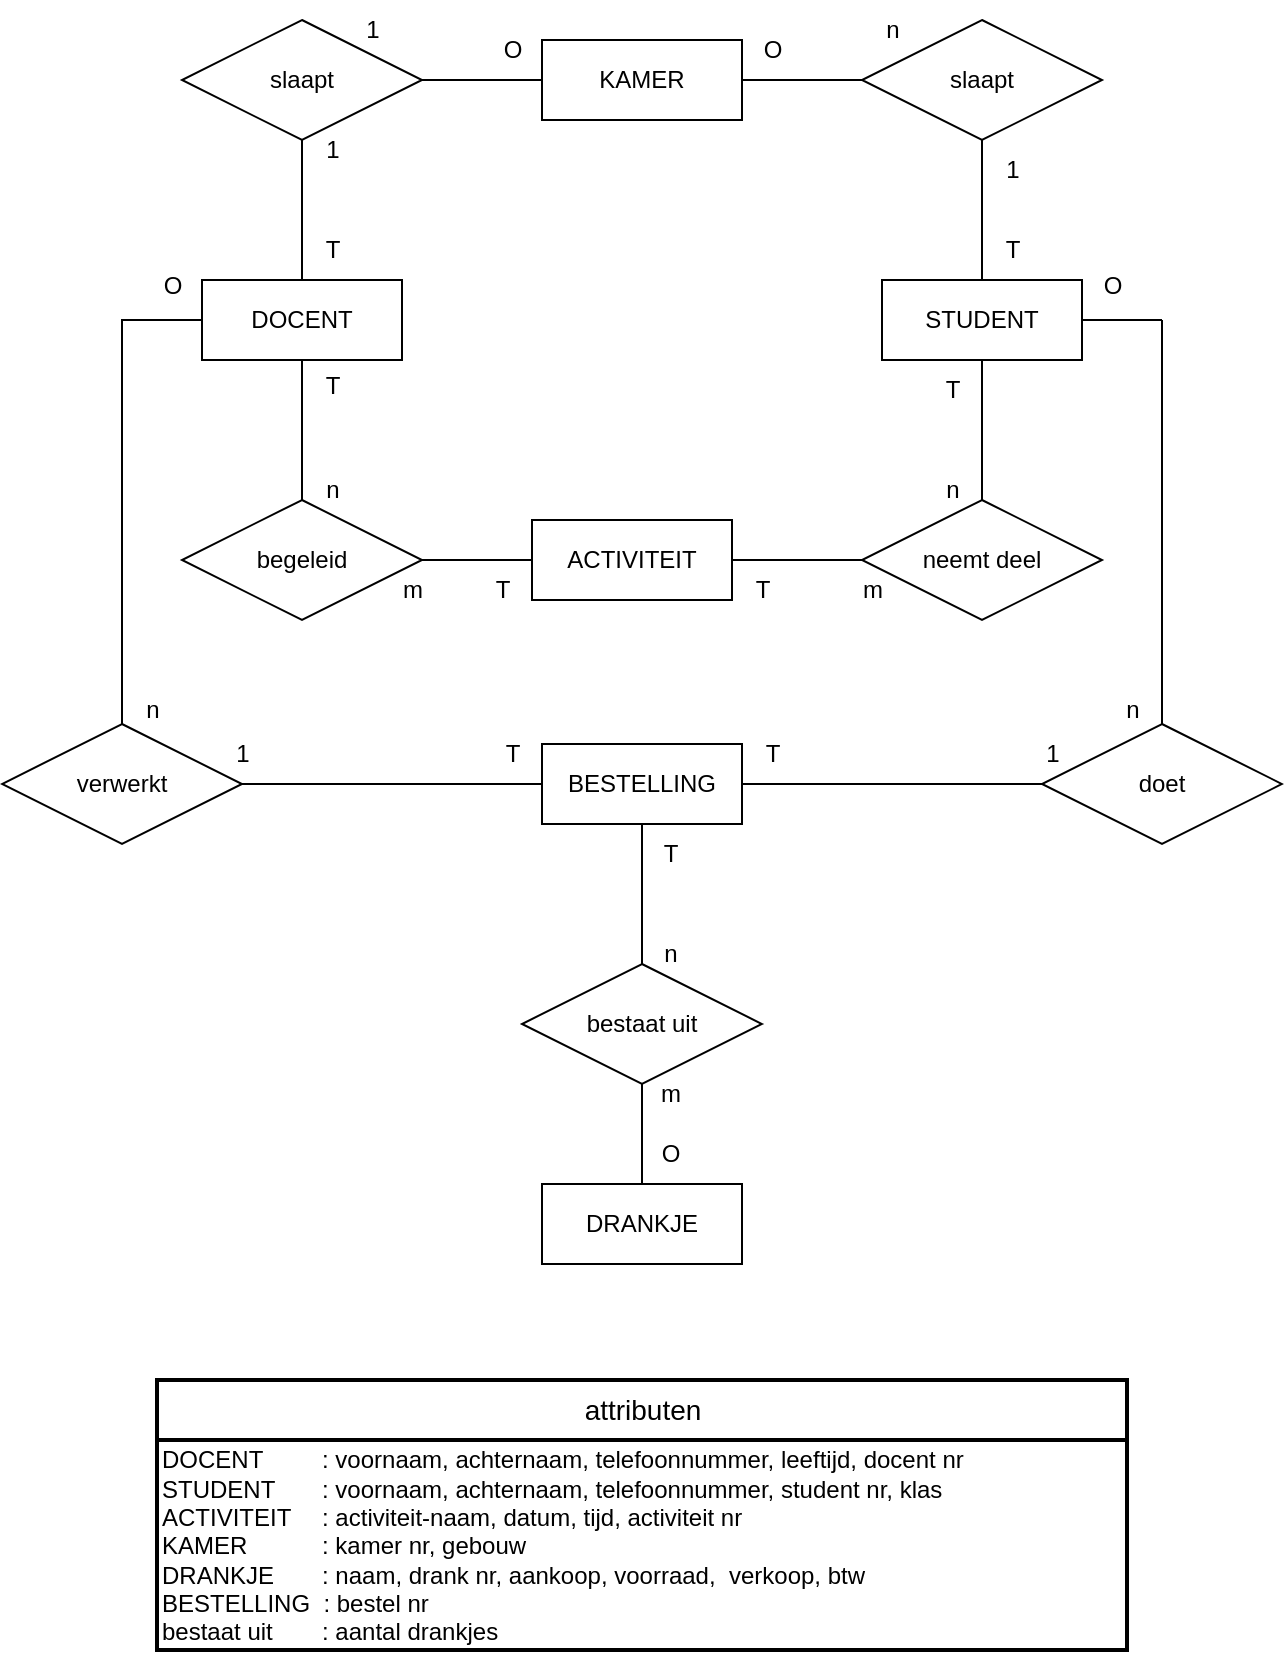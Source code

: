 <mxfile version="23.1.4" type="device">
  <diagram name="Pagina-1" id="Z-aRBNLCHlmjmIRSi3kA">
    <mxGraphModel dx="1434" dy="750" grid="1" gridSize="10" guides="1" tooltips="1" connect="1" arrows="1" fold="1" page="1" pageScale="1" pageWidth="827" pageHeight="1169" math="0" shadow="0">
      <root>
        <mxCell id="0" />
        <mxCell id="1" parent="0" />
        <mxCell id="k1goJdBVAgfSbIwCHlyR-1" value="DOCENT" style="whiteSpace=wrap;html=1;align=center;" parent="1" vertex="1">
          <mxGeometry x="180" y="320" width="100" height="40" as="geometry" />
        </mxCell>
        <mxCell id="k1goJdBVAgfSbIwCHlyR-2" value="KAMER" style="whiteSpace=wrap;html=1;align=center;" parent="1" vertex="1">
          <mxGeometry x="350" y="200" width="100" height="40" as="geometry" />
        </mxCell>
        <mxCell id="k1goJdBVAgfSbIwCHlyR-5" value="STUDENT" style="whiteSpace=wrap;html=1;align=center;" parent="1" vertex="1">
          <mxGeometry x="520" y="320" width="100" height="40" as="geometry" />
        </mxCell>
        <mxCell id="k1goJdBVAgfSbIwCHlyR-6" value="slaapt" style="shape=rhombus;perimeter=rhombusPerimeter;whiteSpace=wrap;html=1;align=center;" parent="1" vertex="1">
          <mxGeometry x="170" y="190" width="120" height="60" as="geometry" />
        </mxCell>
        <mxCell id="k1goJdBVAgfSbIwCHlyR-7" value="slaapt" style="shape=rhombus;perimeter=rhombusPerimeter;whiteSpace=wrap;html=1;align=center;" parent="1" vertex="1">
          <mxGeometry x="510" y="190" width="120" height="60" as="geometry" />
        </mxCell>
        <mxCell id="k1goJdBVAgfSbIwCHlyR-8" value="" style="endArrow=none;html=1;rounded=0;entryX=1;entryY=0.5;entryDx=0;entryDy=0;exitX=0;exitY=0.5;exitDx=0;exitDy=0;" parent="1" source="k1goJdBVAgfSbIwCHlyR-2" target="k1goJdBVAgfSbIwCHlyR-6" edge="1">
          <mxGeometry width="50" height="50" relative="1" as="geometry">
            <mxPoint x="120" y="200" as="sourcePoint" />
            <mxPoint x="180" y="210" as="targetPoint" />
            <Array as="points" />
          </mxGeometry>
        </mxCell>
        <mxCell id="k1goJdBVAgfSbIwCHlyR-9" value="" style="endArrow=none;html=1;rounded=0;entryX=0;entryY=0.5;entryDx=0;entryDy=0;exitX=1;exitY=0.5;exitDx=0;exitDy=0;" parent="1" source="k1goJdBVAgfSbIwCHlyR-2" target="k1goJdBVAgfSbIwCHlyR-7" edge="1">
          <mxGeometry width="50" height="50" relative="1" as="geometry">
            <mxPoint x="425" y="120" as="sourcePoint" />
            <mxPoint x="340" y="200" as="targetPoint" />
            <Array as="points" />
          </mxGeometry>
        </mxCell>
        <mxCell id="k1goJdBVAgfSbIwCHlyR-10" value="" style="endArrow=none;html=1;rounded=0;exitX=0.5;exitY=0;exitDx=0;exitDy=0;entryX=0.5;entryY=1;entryDx=0;entryDy=0;" parent="1" source="k1goJdBVAgfSbIwCHlyR-1" edge="1" target="k1goJdBVAgfSbIwCHlyR-6">
          <mxGeometry width="50" height="50" relative="1" as="geometry">
            <mxPoint x="240" y="310" as="sourcePoint" />
            <mxPoint x="290" y="260" as="targetPoint" />
          </mxGeometry>
        </mxCell>
        <mxCell id="k1goJdBVAgfSbIwCHlyR-12" value="" style="endArrow=none;html=1;rounded=0;entryX=0.5;entryY=0;entryDx=0;entryDy=0;exitX=0.5;exitY=1;exitDx=0;exitDy=0;" parent="1" target="k1goJdBVAgfSbIwCHlyR-5" edge="1" source="k1goJdBVAgfSbIwCHlyR-7">
          <mxGeometry width="50" height="50" relative="1" as="geometry">
            <mxPoint x="520" y="260" as="sourcePoint" />
            <mxPoint x="435" y="340" as="targetPoint" />
          </mxGeometry>
        </mxCell>
        <mxCell id="k1goJdBVAgfSbIwCHlyR-13" value="1" style="text;html=1;align=center;verticalAlign=middle;resizable=0;points=[];autosize=1;strokeColor=none;fillColor=none;" parent="1" vertex="1">
          <mxGeometry x="230" y="240" width="30" height="30" as="geometry" />
        </mxCell>
        <mxCell id="k1goJdBVAgfSbIwCHlyR-14" value="T" style="text;html=1;align=center;verticalAlign=middle;resizable=0;points=[];autosize=1;strokeColor=none;fillColor=none;" parent="1" vertex="1">
          <mxGeometry x="230" y="290" width="30" height="30" as="geometry" />
        </mxCell>
        <mxCell id="k1goJdBVAgfSbIwCHlyR-15" value="1" style="text;html=1;align=center;verticalAlign=middle;resizable=0;points=[];autosize=1;strokeColor=none;fillColor=none;" parent="1" vertex="1">
          <mxGeometry x="570" y="250" width="30" height="30" as="geometry" />
        </mxCell>
        <mxCell id="k1goJdBVAgfSbIwCHlyR-16" value="T" style="text;html=1;align=center;verticalAlign=middle;resizable=0;points=[];autosize=1;strokeColor=none;fillColor=none;" parent="1" vertex="1">
          <mxGeometry x="570" y="290" width="30" height="30" as="geometry" />
        </mxCell>
        <mxCell id="k1goJdBVAgfSbIwCHlyR-18" value="O" style="text;html=1;align=center;verticalAlign=middle;resizable=0;points=[];autosize=1;strokeColor=none;fillColor=none;" parent="1" vertex="1">
          <mxGeometry x="320" y="190" width="30" height="30" as="geometry" />
        </mxCell>
        <mxCell id="k1goJdBVAgfSbIwCHlyR-19" value="O" style="text;html=1;align=center;verticalAlign=middle;resizable=0;points=[];autosize=1;strokeColor=none;fillColor=none;" parent="1" vertex="1">
          <mxGeometry x="450" y="190" width="30" height="30" as="geometry" />
        </mxCell>
        <mxCell id="k1goJdBVAgfSbIwCHlyR-20" value="1" style="text;html=1;align=center;verticalAlign=middle;resizable=0;points=[];autosize=1;strokeColor=none;fillColor=none;" parent="1" vertex="1">
          <mxGeometry x="250" y="180" width="30" height="30" as="geometry" />
        </mxCell>
        <mxCell id="k1goJdBVAgfSbIwCHlyR-21" value="n" style="text;html=1;align=center;verticalAlign=middle;resizable=0;points=[];autosize=1;strokeColor=none;fillColor=none;" parent="1" vertex="1">
          <mxGeometry x="510" y="180" width="30" height="30" as="geometry" />
        </mxCell>
        <mxCell id="k1goJdBVAgfSbIwCHlyR-22" value="begeleid" style="shape=rhombus;perimeter=rhombusPerimeter;whiteSpace=wrap;html=1;align=center;" parent="1" vertex="1">
          <mxGeometry x="170" y="430" width="120" height="60" as="geometry" />
        </mxCell>
        <mxCell id="k1goJdBVAgfSbIwCHlyR-23" value="" style="endArrow=none;html=1;rounded=0;entryX=0.5;entryY=0;entryDx=0;entryDy=0;exitX=0.5;exitY=1;exitDx=0;exitDy=0;" parent="1" edge="1" target="k1goJdBVAgfSbIwCHlyR-22" source="k1goJdBVAgfSbIwCHlyR-1">
          <mxGeometry width="50" height="50" relative="1" as="geometry">
            <mxPoint x="250" y="360" as="sourcePoint" />
            <mxPoint x="275" y="420" as="targetPoint" />
          </mxGeometry>
        </mxCell>
        <mxCell id="k1goJdBVAgfSbIwCHlyR-25" value="" style="endArrow=none;html=1;rounded=0;exitX=0.5;exitY=0;exitDx=0;exitDy=0;entryX=0.5;entryY=1;entryDx=0;entryDy=0;" parent="1" edge="1" target="k1goJdBVAgfSbIwCHlyR-5" source="k1goJdBVAgfSbIwCHlyR-26">
          <mxGeometry width="50" height="50" relative="1" as="geometry">
            <mxPoint x="520" y="420" as="sourcePoint" />
            <mxPoint x="555" y="360" as="targetPoint" />
          </mxGeometry>
        </mxCell>
        <mxCell id="k1goJdBVAgfSbIwCHlyR-26" value="neemt deel" style="shape=rhombus;perimeter=rhombusPerimeter;whiteSpace=wrap;html=1;align=center;" parent="1" vertex="1">
          <mxGeometry x="510" y="430" width="120" height="60" as="geometry" />
        </mxCell>
        <mxCell id="k1goJdBVAgfSbIwCHlyR-28" value="" style="endArrow=none;html=1;rounded=0;entryX=0;entryY=0.5;entryDx=0;entryDy=0;exitX=1;exitY=0.5;exitDx=0;exitDy=0;" parent="1" edge="1" target="k1goJdBVAgfSbIwCHlyR-30" source="k1goJdBVAgfSbIwCHlyR-22">
          <mxGeometry width="50" height="50" relative="1" as="geometry">
            <mxPoint x="275" y="500" as="sourcePoint" />
            <mxPoint x="370" y="580" as="targetPoint" />
          </mxGeometry>
        </mxCell>
        <mxCell id="k1goJdBVAgfSbIwCHlyR-29" value="" style="endArrow=none;html=1;rounded=0;entryX=1;entryY=0.5;entryDx=0;entryDy=0;exitX=0;exitY=0.5;exitDx=0;exitDy=0;" parent="1" edge="1" target="k1goJdBVAgfSbIwCHlyR-30" source="k1goJdBVAgfSbIwCHlyR-26">
          <mxGeometry width="50" height="50" relative="1" as="geometry">
            <mxPoint x="520" y="500" as="sourcePoint" />
            <mxPoint x="435" y="580" as="targetPoint" />
          </mxGeometry>
        </mxCell>
        <mxCell id="k1goJdBVAgfSbIwCHlyR-30" value="ACTIVITEIT" style="whiteSpace=wrap;html=1;align=center;" parent="1" vertex="1">
          <mxGeometry x="345" y="440" width="100" height="40" as="geometry" />
        </mxCell>
        <mxCell id="k1goJdBVAgfSbIwCHlyR-32" value="T" style="text;html=1;align=center;verticalAlign=middle;resizable=0;points=[];autosize=1;strokeColor=none;fillColor=none;" parent="1" vertex="1">
          <mxGeometry x="230" y="358" width="30" height="30" as="geometry" />
        </mxCell>
        <mxCell id="k1goJdBVAgfSbIwCHlyR-33" value="n" style="text;html=1;align=center;verticalAlign=middle;resizable=0;points=[];autosize=1;strokeColor=none;fillColor=none;" parent="1" vertex="1">
          <mxGeometry x="230" y="410" width="30" height="30" as="geometry" />
        </mxCell>
        <mxCell id="k1goJdBVAgfSbIwCHlyR-35" value="T" style="text;html=1;align=center;verticalAlign=middle;resizable=0;points=[];autosize=1;strokeColor=none;fillColor=none;" parent="1" vertex="1">
          <mxGeometry x="540" y="360" width="30" height="30" as="geometry" />
        </mxCell>
        <mxCell id="k1goJdBVAgfSbIwCHlyR-36" value="n" style="text;html=1;align=center;verticalAlign=middle;resizable=0;points=[];autosize=1;strokeColor=none;fillColor=none;" parent="1" vertex="1">
          <mxGeometry x="540" y="410" width="30" height="30" as="geometry" />
        </mxCell>
        <mxCell id="k1goJdBVAgfSbIwCHlyR-37" value="m" style="text;html=1;align=center;verticalAlign=middle;resizable=0;points=[];autosize=1;strokeColor=none;fillColor=none;" parent="1" vertex="1">
          <mxGeometry x="270" y="460" width="30" height="30" as="geometry" />
        </mxCell>
        <mxCell id="k1goJdBVAgfSbIwCHlyR-38" value="T" style="text;html=1;align=center;verticalAlign=middle;resizable=0;points=[];autosize=1;strokeColor=none;fillColor=none;" parent="1" vertex="1">
          <mxGeometry x="315" y="460" width="30" height="30" as="geometry" />
        </mxCell>
        <mxCell id="k1goJdBVAgfSbIwCHlyR-40" value="m" style="text;html=1;align=center;verticalAlign=middle;resizable=0;points=[];autosize=1;strokeColor=none;fillColor=none;" parent="1" vertex="1">
          <mxGeometry x="500" y="460" width="30" height="30" as="geometry" />
        </mxCell>
        <mxCell id="k1goJdBVAgfSbIwCHlyR-41" value="T" style="text;html=1;align=center;verticalAlign=middle;resizable=0;points=[];autosize=1;strokeColor=none;fillColor=none;" parent="1" vertex="1">
          <mxGeometry x="445" y="460" width="30" height="30" as="geometry" />
        </mxCell>
        <mxCell id="k1goJdBVAgfSbIwCHlyR-46" value="" style="endArrow=none;html=1;rounded=0;exitX=1;exitY=0.5;exitDx=0;exitDy=0;" parent="1" source="k1goJdBVAgfSbIwCHlyR-5" edge="1">
          <mxGeometry width="50" height="50" relative="1" as="geometry">
            <mxPoint x="620" y="330" as="sourcePoint" />
            <mxPoint x="660" y="340" as="targetPoint" />
          </mxGeometry>
        </mxCell>
        <mxCell id="k1goJdBVAgfSbIwCHlyR-48" value="" style="endArrow=none;html=1;rounded=0;exitX=0.5;exitY=0;exitDx=0;exitDy=0;" parent="1" edge="1" source="k1goJdBVAgfSbIwCHlyR-52">
          <mxGeometry width="50" height="50" relative="1" as="geometry">
            <mxPoint x="140" y="340" as="sourcePoint" />
            <mxPoint x="180" y="340" as="targetPoint" />
            <Array as="points">
              <mxPoint x="140" y="340" />
            </Array>
          </mxGeometry>
        </mxCell>
        <mxCell id="k1goJdBVAgfSbIwCHlyR-51" value="BESTELLING" style="whiteSpace=wrap;html=1;align=center;" parent="1" vertex="1">
          <mxGeometry x="350" y="552" width="100" height="40" as="geometry" />
        </mxCell>
        <mxCell id="k1goJdBVAgfSbIwCHlyR-52" value="verwerkt" style="shape=rhombus;perimeter=rhombusPerimeter;whiteSpace=wrap;html=1;align=center;" parent="1" vertex="1">
          <mxGeometry x="80" y="542" width="120" height="60" as="geometry" />
        </mxCell>
        <mxCell id="k1goJdBVAgfSbIwCHlyR-55" value="" style="endArrow=none;html=1;rounded=0;entryX=1;entryY=0.5;entryDx=0;entryDy=0;exitX=0;exitY=0.5;exitDx=0;exitDy=0;" parent="1" edge="1" target="k1goJdBVAgfSbIwCHlyR-52" source="k1goJdBVAgfSbIwCHlyR-51">
          <mxGeometry width="50" height="50" relative="1" as="geometry">
            <mxPoint x="140" y="702" as="sourcePoint" />
            <mxPoint x="139.63" y="602" as="targetPoint" />
          </mxGeometry>
        </mxCell>
        <mxCell id="k1goJdBVAgfSbIwCHlyR-57" value="doet" style="shape=rhombus;perimeter=rhombusPerimeter;whiteSpace=wrap;html=1;align=center;" parent="1" vertex="1">
          <mxGeometry x="600" y="542" width="120" height="60" as="geometry" />
        </mxCell>
        <mxCell id="k1goJdBVAgfSbIwCHlyR-59" value="" style="endArrow=none;html=1;rounded=0;entryX=0;entryY=0.5;entryDx=0;entryDy=0;exitX=1;exitY=0.5;exitDx=0;exitDy=0;" parent="1" edge="1" target="k1goJdBVAgfSbIwCHlyR-57" source="k1goJdBVAgfSbIwCHlyR-51">
          <mxGeometry width="50" height="50" relative="1" as="geometry">
            <mxPoint x="520" y="572" as="sourcePoint" />
            <mxPoint x="659.63" y="602" as="targetPoint" />
          </mxGeometry>
        </mxCell>
        <mxCell id="k1goJdBVAgfSbIwCHlyR-61" value="" style="endArrow=none;html=1;rounded=0;exitX=1;exitY=0.5;exitDx=0;exitDy=0;entryX=0.5;entryY=0;entryDx=0;entryDy=0;" parent="1" target="k1goJdBVAgfSbIwCHlyR-57" edge="1">
          <mxGeometry width="50" height="50" relative="1" as="geometry">
            <mxPoint x="660" y="340" as="sourcePoint" />
            <mxPoint x="730" y="420" as="targetPoint" />
          </mxGeometry>
        </mxCell>
        <mxCell id="k1goJdBVAgfSbIwCHlyR-63" value="T" style="text;html=1;align=center;verticalAlign=middle;resizable=0;points=[];autosize=1;strokeColor=none;fillColor=none;" parent="1" vertex="1">
          <mxGeometry x="320" y="542" width="30" height="30" as="geometry" />
        </mxCell>
        <mxCell id="k1goJdBVAgfSbIwCHlyR-64" value="T" style="text;html=1;align=center;verticalAlign=middle;resizable=0;points=[];autosize=1;strokeColor=none;fillColor=none;" parent="1" vertex="1">
          <mxGeometry x="450" y="542" width="30" height="30" as="geometry" />
        </mxCell>
        <mxCell id="k1goJdBVAgfSbIwCHlyR-65" value="1" style="text;html=1;align=center;verticalAlign=middle;resizable=0;points=[];autosize=1;strokeColor=none;fillColor=none;" parent="1" vertex="1">
          <mxGeometry x="185" y="542" width="30" height="30" as="geometry" />
        </mxCell>
        <mxCell id="k1goJdBVAgfSbIwCHlyR-66" value="1" style="text;html=1;align=center;verticalAlign=middle;resizable=0;points=[];autosize=1;strokeColor=none;fillColor=none;" parent="1" vertex="1">
          <mxGeometry x="590" y="542" width="30" height="30" as="geometry" />
        </mxCell>
        <mxCell id="k1goJdBVAgfSbIwCHlyR-67" value="O" style="text;html=1;align=center;verticalAlign=middle;resizable=0;points=[];autosize=1;strokeColor=none;fillColor=none;" parent="1" vertex="1">
          <mxGeometry x="150" y="308" width="30" height="30" as="geometry" />
        </mxCell>
        <mxCell id="k1goJdBVAgfSbIwCHlyR-68" value="O" style="text;html=1;align=center;verticalAlign=middle;resizable=0;points=[];autosize=1;strokeColor=none;fillColor=none;" parent="1" vertex="1">
          <mxGeometry x="620" y="308" width="30" height="30" as="geometry" />
        </mxCell>
        <mxCell id="k1goJdBVAgfSbIwCHlyR-69" value="n" style="text;html=1;align=center;verticalAlign=middle;resizable=0;points=[];autosize=1;strokeColor=none;fillColor=none;" parent="1" vertex="1">
          <mxGeometry x="140" y="520" width="30" height="30" as="geometry" />
        </mxCell>
        <mxCell id="k1goJdBVAgfSbIwCHlyR-70" value="n" style="text;html=1;align=center;verticalAlign=middle;resizable=0;points=[];autosize=1;strokeColor=none;fillColor=none;" parent="1" vertex="1">
          <mxGeometry x="630" y="520" width="30" height="30" as="geometry" />
        </mxCell>
        <mxCell id="k1goJdBVAgfSbIwCHlyR-78" value="attributen" style="swimlane;childLayout=stackLayout;horizontal=1;startSize=30;horizontalStack=0;rounded=1;fontSize=14;fontStyle=0;strokeWidth=2;resizeParent=0;resizeLast=1;shadow=0;dashed=0;align=center;arcSize=0;whiteSpace=wrap;html=1;" parent="1" vertex="1">
          <mxGeometry x="157.5" y="870" width="485" height="135" as="geometry" />
        </mxCell>
        <mxCell id="k1goJdBVAgfSbIwCHlyR-82" value="DOCENT&amp;nbsp;&lt;span style=&quot;white-space: pre;&quot;&gt;&#x9;&lt;/span&gt;: voornaam, achternaam, telefoonnummer, leeftijd, docent nr&lt;br&gt;STUDENT&lt;span style=&quot;white-space: pre;&quot;&gt;&#x9;&lt;/span&gt;: voornaam, achternaam, telefoonnummer, student nr, klas&lt;br&gt;ACTIVITEIT&lt;span style=&quot;white-space: pre;&quot;&gt;&#x9;&lt;/span&gt;: activiteit-naam, datum, tijd, activiteit nr&lt;br&gt;KAMER&lt;span style=&quot;white-space: pre;&quot;&gt;&#x9;&lt;/span&gt;&lt;span style=&quot;white-space: pre;&quot;&gt;&#x9;&lt;/span&gt;: kamer nr, gebouw&lt;br&gt;DRANKJE&lt;span style=&quot;white-space: pre;&quot;&gt;&#x9;&lt;/span&gt;: naam, drank nr, aankoop, voorraad,&amp;nbsp; verkoop, btw&lt;br&gt;BESTELLING&amp;nbsp; : bestel nr&lt;br&gt;bestaat uit&lt;span style=&quot;white-space: pre;&quot;&gt;&#x9;&lt;/span&gt;: aantal drankjes" style="text;html=1;align=left;verticalAlign=middle;resizable=0;points=[];autosize=1;strokeColor=none;fillColor=none;" parent="k1goJdBVAgfSbIwCHlyR-78" vertex="1">
          <mxGeometry y="30" width="485" height="105" as="geometry" />
        </mxCell>
        <mxCell id="k1goJdBVAgfSbIwCHlyR-87" value="" style="endArrow=none;html=1;rounded=0;exitX=0.5;exitY=1;exitDx=0;exitDy=0;entryX=0.5;entryY=0;entryDx=0;entryDy=0;" parent="1" source="k1goJdBVAgfSbIwCHlyR-51" edge="1" target="k1goJdBVAgfSbIwCHlyR-89">
          <mxGeometry relative="1" as="geometry">
            <mxPoint x="330" y="762" as="sourcePoint" />
            <mxPoint x="400" y="812" as="targetPoint" />
          </mxGeometry>
        </mxCell>
        <mxCell id="k1goJdBVAgfSbIwCHlyR-89" value="bestaat uit" style="shape=rhombus;perimeter=rhombusPerimeter;whiteSpace=wrap;html=1;align=center;" parent="1" vertex="1">
          <mxGeometry x="340" y="662" width="120" height="60" as="geometry" />
        </mxCell>
        <mxCell id="k1goJdBVAgfSbIwCHlyR-90" value="DRANKJE" style="whiteSpace=wrap;html=1;align=center;" parent="1" vertex="1">
          <mxGeometry x="350" y="772" width="100" height="40" as="geometry" />
        </mxCell>
        <mxCell id="k1goJdBVAgfSbIwCHlyR-95" value="" style="endArrow=none;html=1;rounded=0;exitX=0.5;exitY=1;exitDx=0;exitDy=0;entryX=0.5;entryY=0;entryDx=0;entryDy=0;" parent="1" target="k1goJdBVAgfSbIwCHlyR-90" edge="1" source="k1goJdBVAgfSbIwCHlyR-89">
          <mxGeometry relative="1" as="geometry">
            <mxPoint x="399.47" y="852" as="sourcePoint" />
            <mxPoint x="400" y="902" as="targetPoint" />
          </mxGeometry>
        </mxCell>
        <mxCell id="k1goJdBVAgfSbIwCHlyR-99" value="T" style="text;html=1;align=center;verticalAlign=middle;resizable=0;points=[];autosize=1;strokeColor=none;fillColor=none;" parent="1" vertex="1">
          <mxGeometry x="399" y="592" width="30" height="30" as="geometry" />
        </mxCell>
        <mxCell id="k1goJdBVAgfSbIwCHlyR-100" value="n" style="text;html=1;align=center;verticalAlign=middle;resizable=0;points=[];autosize=1;strokeColor=none;fillColor=none;" parent="1" vertex="1">
          <mxGeometry x="399" y="642" width="30" height="30" as="geometry" />
        </mxCell>
        <mxCell id="k1goJdBVAgfSbIwCHlyR-101" value="O" style="text;html=1;align=center;verticalAlign=middle;resizable=0;points=[];autosize=1;strokeColor=none;fillColor=none;" parent="1" vertex="1">
          <mxGeometry x="399" y="742" width="30" height="30" as="geometry" />
        </mxCell>
        <mxCell id="k1goJdBVAgfSbIwCHlyR-102" value="m" style="text;html=1;align=center;verticalAlign=middle;resizable=0;points=[];autosize=1;strokeColor=none;fillColor=none;" parent="1" vertex="1">
          <mxGeometry x="399" y="712" width="30" height="30" as="geometry" />
        </mxCell>
      </root>
    </mxGraphModel>
  </diagram>
</mxfile>
